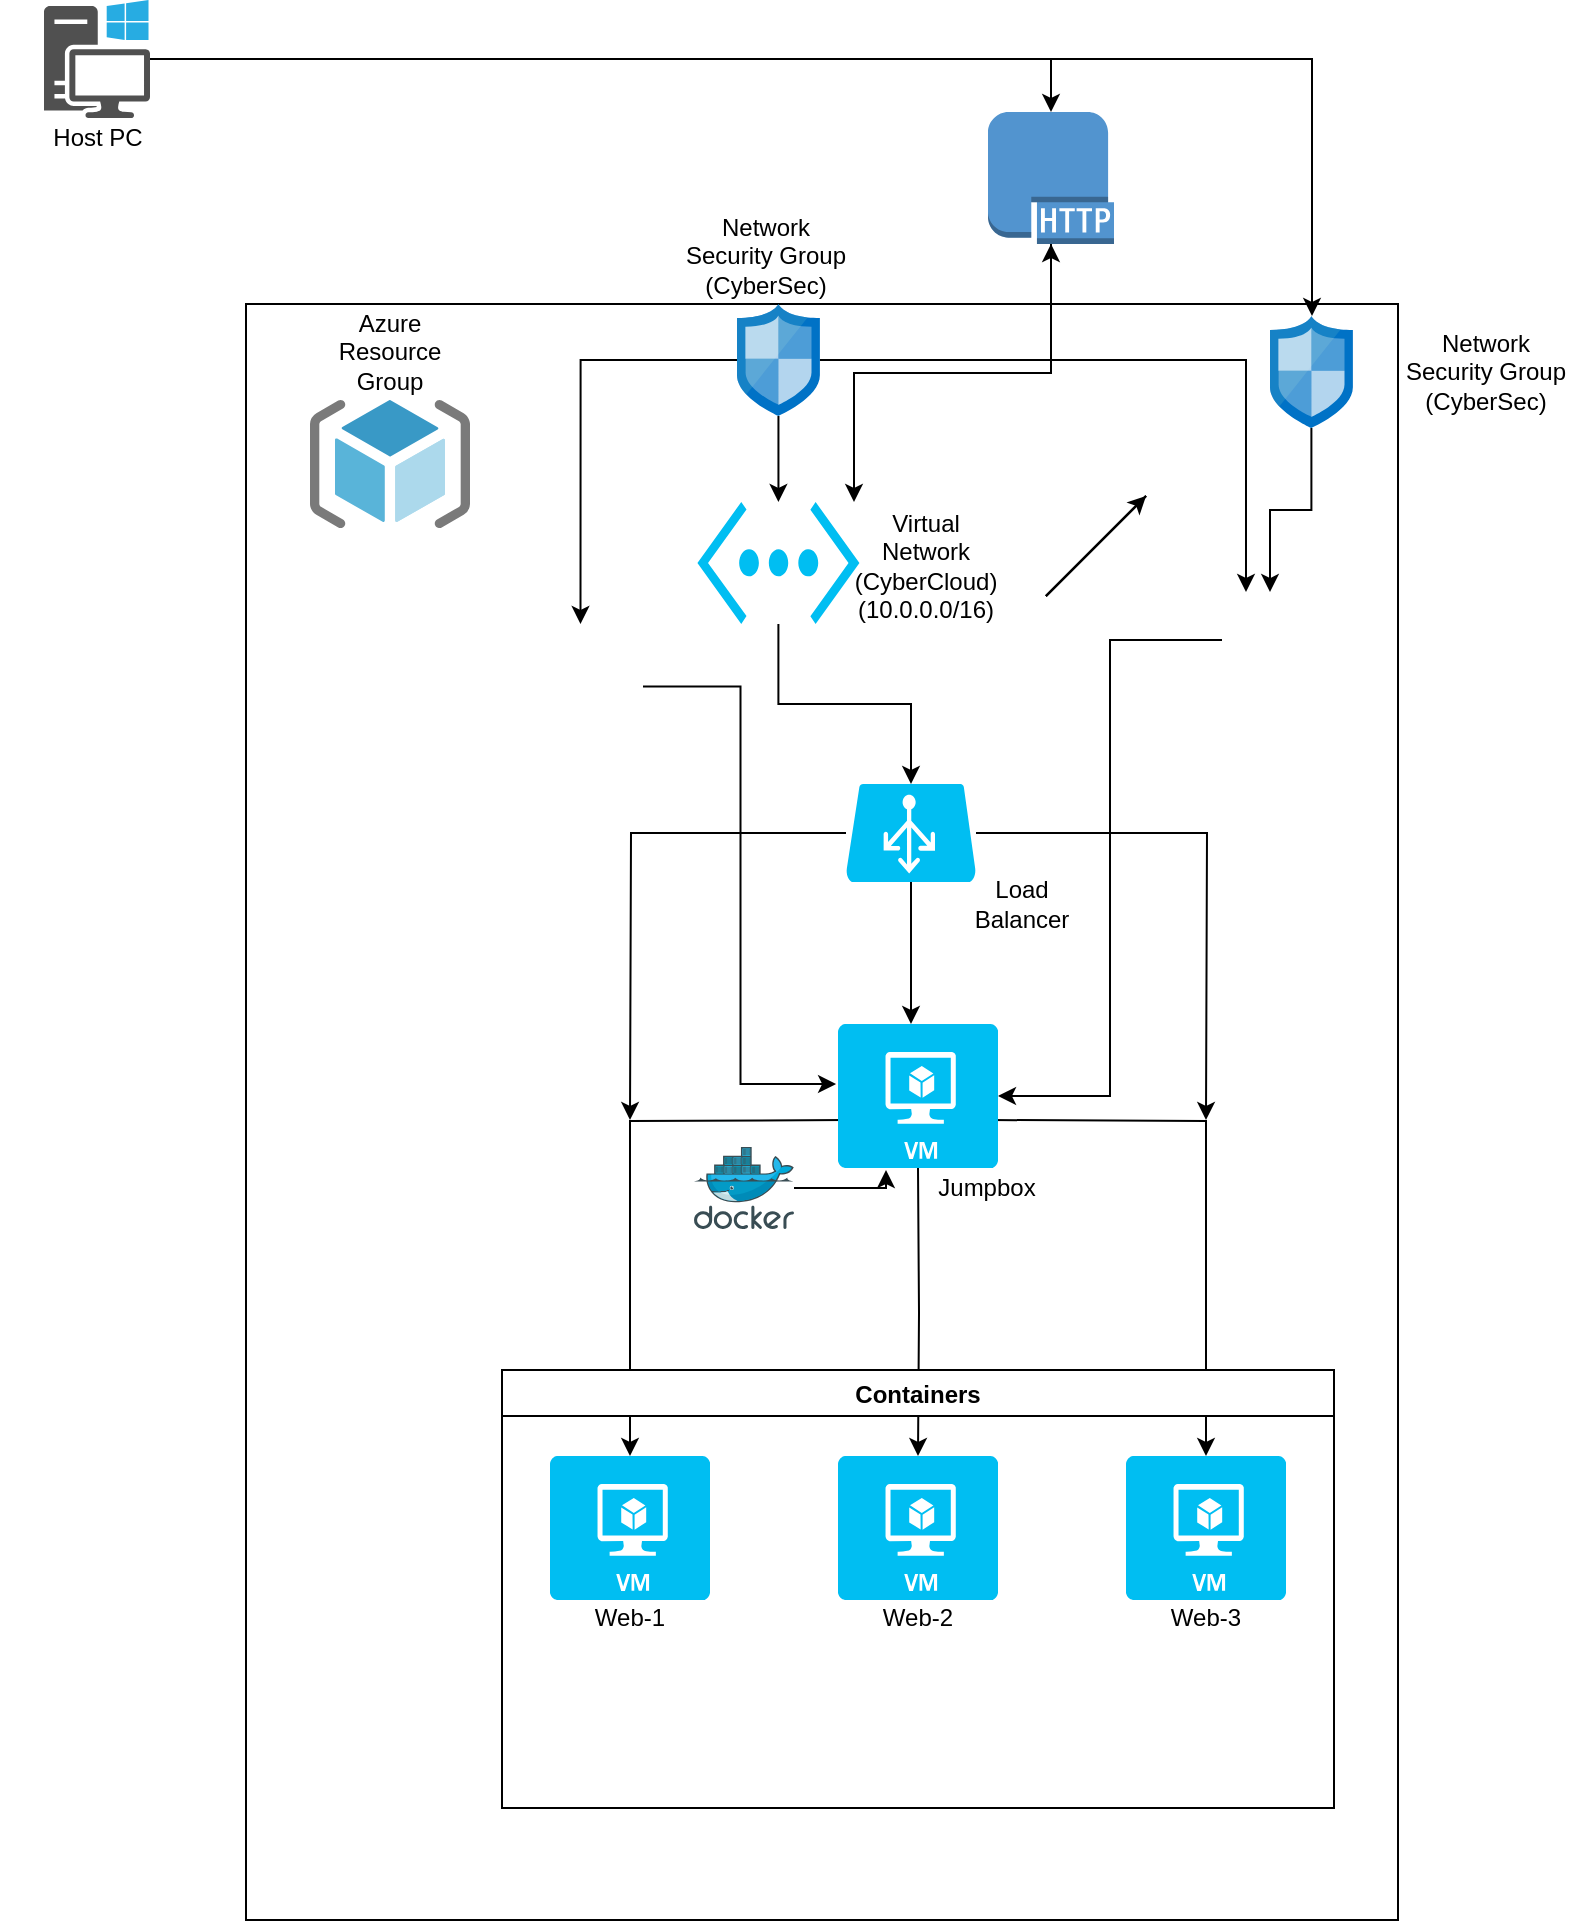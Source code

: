 <mxfile version="13.10.9" type="device"><diagram id="545CrDLjrDSI6QPE0891" name="Page-1"><mxGraphModel dx="1022" dy="475" grid="1" gridSize="8" guides="1" tooltips="1" connect="1" arrows="1" fold="1" page="1" pageScale="1" pageWidth="1169" pageHeight="827" math="0" shadow="0"><root><mxCell id="0"/><mxCell id="1" parent="0"/><mxCell id="cgb66FdiS_aZeUC10XmO-4" value="" style="rounded=0;whiteSpace=wrap;html=1;direction=south;" vertex="1" parent="1"><mxGeometry x="264" y="160" width="576" height="808" as="geometry"/></mxCell><mxCell id="rnnLtWGiB93Flig-kWFa-1" value="" style="aspect=fixed;html=1;points=[];align=center;image;fontSize=12;image=img/lib/mscae/ResourceGroup.svg;" parent="1" vertex="1"><mxGeometry x="296" y="208" width="80" height="64" as="geometry"/></mxCell><mxCell id="kKctXjqiN9OVKtp4Io21-22" style="edgeStyle=orthogonalEdgeStyle;rounded=0;orthogonalLoop=1;jettySize=auto;html=1;entryX=0.5;entryY=0;entryDx=0;entryDy=0;entryPerimeter=0;" parent="1" source="rnnLtWGiB93Flig-kWFa-2" target="kKctXjqiN9OVKtp4Io21-21" edge="1"><mxGeometry relative="1" as="geometry"/></mxCell><mxCell id="rnnLtWGiB93Flig-kWFa-2" value="" style="verticalLabelPosition=bottom;html=1;verticalAlign=top;align=center;strokeColor=none;fillColor=#00BEF2;shape=mxgraph.azure.virtual_network;pointerEvents=1;" parent="1" vertex="1"><mxGeometry x="489.72" y="259" width="81" height="61" as="geometry"/></mxCell><mxCell id="kKctXjqiN9OVKtp4Io21-13" style="edgeStyle=orthogonalEdgeStyle;rounded=0;orthogonalLoop=1;jettySize=auto;html=1;entryX=0.5;entryY=0;entryDx=0;entryDy=0;entryPerimeter=0;" parent="1" target="rnnLtWGiB93Flig-kWFa-5" edge="1"><mxGeometry relative="1" as="geometry"><mxPoint x="636" y="568" as="sourcePoint"/></mxGeometry></mxCell><mxCell id="kKctXjqiN9OVKtp4Io21-14" style="edgeStyle=orthogonalEdgeStyle;rounded=0;orthogonalLoop=1;jettySize=auto;html=1;entryX=0.5;entryY=0;entryDx=0;entryDy=0;entryPerimeter=0;" parent="1" target="rnnLtWGiB93Flig-kWFa-8" edge="1"><mxGeometry relative="1" as="geometry"><mxPoint x="600" y="592" as="sourcePoint"/></mxGeometry></mxCell><mxCell id="kKctXjqiN9OVKtp4Io21-15" style="edgeStyle=orthogonalEdgeStyle;rounded=0;orthogonalLoop=1;jettySize=auto;html=1;entryX=0.5;entryY=0;entryDx=0;entryDy=0;entryPerimeter=0;" parent="1" target="rnnLtWGiB93Flig-kWFa-7" edge="1"><mxGeometry relative="1" as="geometry"><mxPoint x="564" y="568" as="sourcePoint"/></mxGeometry></mxCell><mxCell id="rnnLtWGiB93Flig-kWFa-5" value="" style="verticalLabelPosition=bottom;html=1;verticalAlign=top;align=center;strokeColor=none;fillColor=#00BEF2;shape=mxgraph.azure.virtual_machine;" parent="1" vertex="1"><mxGeometry x="704" y="736" width="80" height="72" as="geometry"/></mxCell><mxCell id="rnnLtWGiB93Flig-kWFa-6" value="" style="verticalLabelPosition=bottom;html=1;verticalAlign=top;align=center;strokeColor=none;fillColor=#00BEF2;shape=mxgraph.azure.virtual_machine;" parent="1" vertex="1"><mxGeometry x="560" y="520" width="80" height="72" as="geometry"/></mxCell><mxCell id="rnnLtWGiB93Flig-kWFa-7" value="" style="verticalLabelPosition=bottom;html=1;verticalAlign=top;align=center;strokeColor=none;fillColor=#00BEF2;shape=mxgraph.azure.virtual_machine;" parent="1" vertex="1"><mxGeometry x="416" y="736" width="80" height="72" as="geometry"/></mxCell><mxCell id="rnnLtWGiB93Flig-kWFa-8" value="" style="verticalLabelPosition=bottom;html=1;verticalAlign=top;align=center;strokeColor=none;fillColor=#00BEF2;shape=mxgraph.azure.virtual_machine;" parent="1" vertex="1"><mxGeometry x="560" y="736" width="80" height="72" as="geometry"/></mxCell><mxCell id="rnnLtWGiB93Flig-kWFa-10" value="Containers" style="swimlane;" parent="1" vertex="1"><mxGeometry x="392" y="693" width="416" height="219" as="geometry"><mxRectangle x="392" y="693" width="96" height="24" as="alternateBounds"/></mxGeometry></mxCell><mxCell id="kKctXjqiN9OVKtp4Io21-45" style="edgeStyle=orthogonalEdgeStyle;rounded=0;orthogonalLoop=1;jettySize=auto;html=1;entryX=0;entryY=0;entryDx=0;entryDy=0;" parent="1" source="kKctXjqiN9OVKtp4Io21-1" target="kKctXjqiN9OVKtp4Io21-12" edge="1"><mxGeometry relative="1" as="geometry"/></mxCell><mxCell id="kKctXjqiN9OVKtp4Io21-1" value="" style="outlineConnect=0;dashed=0;verticalLabelPosition=bottom;verticalAlign=top;align=center;html=1;shape=mxgraph.aws3.http_protocol;fillColor=#5294CF;gradientColor=none;" parent="1" vertex="1"><mxGeometry x="635" y="64" width="63" height="66" as="geometry"/></mxCell><mxCell id="kKctXjqiN9OVKtp4Io21-35" style="edgeStyle=orthogonalEdgeStyle;rounded=0;orthogonalLoop=1;jettySize=auto;html=1;entryX=-0.012;entryY=0.417;entryDx=0;entryDy=0;entryPerimeter=0;" parent="1" source="kKctXjqiN9OVKtp4Io21-2" target="rnnLtWGiB93Flig-kWFa-6" edge="1"><mxGeometry relative="1" as="geometry"/></mxCell><mxCell id="kKctXjqiN9OVKtp4Io21-2" value="" style="shape=image;html=1;verticalAlign=top;verticalLabelPosition=bottom;labelBackgroundColor=#ffffff;imageAspect=0;aspect=fixed;image=https://cdn2.iconfinder.com/data/icons/stilllife/48x48/filesystems/gnome-fs-ssh.png" parent="1" vertex="1"><mxGeometry x="400" y="320" width="62.5" height="62.5" as="geometry"/></mxCell><mxCell id="kKctXjqiN9OVKtp4Io21-4" value="Jumpbox" style="text;html=1;strokeColor=none;fillColor=none;align=center;verticalAlign=middle;whiteSpace=wrap;rounded=0;" parent="1" vertex="1"><mxGeometry x="600" y="592" width="69" height="20" as="geometry"/></mxCell><mxCell id="kKctXjqiN9OVKtp4Io21-5" value="Web-1" style="text;html=1;strokeColor=none;fillColor=none;align=center;verticalAlign=middle;whiteSpace=wrap;rounded=0;" parent="1" vertex="1"><mxGeometry x="416" y="807" width="80" height="20" as="geometry"/></mxCell><mxCell id="kKctXjqiN9OVKtp4Io21-6" value="Web-2" style="text;html=1;strokeColor=none;fillColor=none;align=center;verticalAlign=middle;whiteSpace=wrap;rounded=0;" parent="1" vertex="1"><mxGeometry x="560" y="807" width="80" height="20" as="geometry"/></mxCell><mxCell id="kKctXjqiN9OVKtp4Io21-7" value="Web-3" style="text;html=1;strokeColor=none;fillColor=none;align=center;verticalAlign=middle;whiteSpace=wrap;rounded=0;" parent="1" vertex="1"><mxGeometry x="704" y="807" width="80" height="20" as="geometry"/></mxCell><mxCell id="kKctXjqiN9OVKtp4Io21-9" value="Azure Resource Group&lt;br&gt;" style="text;html=1;strokeColor=none;fillColor=none;align=center;verticalAlign=middle;whiteSpace=wrap;rounded=0;" parent="1" vertex="1"><mxGeometry x="296" y="166" width="80" height="36" as="geometry"/></mxCell><mxCell id="kKctXjqiN9OVKtp4Io21-12" value="Virtual Network&lt;br&gt;(CyberCloud)&lt;br&gt;(10.0.0.0/16)" style="text;html=1;strokeColor=none;fillColor=none;align=center;verticalAlign=middle;whiteSpace=wrap;rounded=0;" parent="1" vertex="1"><mxGeometry x="568" y="259" width="72" height="64" as="geometry"/></mxCell><mxCell id="kKctXjqiN9OVKtp4Io21-16" value="Load Balancer" style="text;html=1;strokeColor=none;fillColor=none;align=center;verticalAlign=middle;whiteSpace=wrap;rounded=0;" parent="1" vertex="1"><mxGeometry x="616" y="440" width="72" height="40" as="geometry"/></mxCell><mxCell id="kKctXjqiN9OVKtp4Io21-20" style="edgeStyle=orthogonalEdgeStyle;rounded=0;orthogonalLoop=1;jettySize=auto;html=1;entryX=0.5;entryY=0;entryDx=0;entryDy=0;entryPerimeter=0;" parent="1" source="kKctXjqiN9OVKtp4Io21-17" target="rnnLtWGiB93Flig-kWFa-2" edge="1"><mxGeometry relative="1" as="geometry"/></mxCell><mxCell id="kKctXjqiN9OVKtp4Io21-33" style="edgeStyle=orthogonalEdgeStyle;rounded=0;orthogonalLoop=1;jettySize=auto;html=1;entryX=0.5;entryY=0;entryDx=0;entryDy=0;" parent="1" source="kKctXjqiN9OVKtp4Io21-17" target="kKctXjqiN9OVKtp4Io21-2" edge="1"><mxGeometry relative="1" as="geometry"/></mxCell><mxCell id="kKctXjqiN9OVKtp4Io21-46" style="edgeStyle=orthogonalEdgeStyle;rounded=0;orthogonalLoop=1;jettySize=auto;html=1;entryX=0.5;entryY=1;entryDx=0;entryDy=0;entryPerimeter=0;" parent="1" source="kKctXjqiN9OVKtp4Io21-17" target="kKctXjqiN9OVKtp4Io21-1" edge="1"><mxGeometry relative="1" as="geometry"/></mxCell><mxCell id="kKctXjqiN9OVKtp4Io21-47" style="edgeStyle=orthogonalEdgeStyle;rounded=0;orthogonalLoop=1;jettySize=auto;html=1;entryX=0.25;entryY=0;entryDx=0;entryDy=0;" parent="1" source="kKctXjqiN9OVKtp4Io21-17" target="kKctXjqiN9OVKtp4Io21-28" edge="1"><mxGeometry relative="1" as="geometry"/></mxCell><mxCell id="kKctXjqiN9OVKtp4Io21-17" value="" style="aspect=fixed;html=1;points=[];align=center;image;fontSize=12;image=img/lib/mscae/Network_Security_Groups_Classic.svg;" parent="1" vertex="1"><mxGeometry x="509.5" y="160" width="41.44" height="56" as="geometry"/></mxCell><mxCell id="kKctXjqiN9OVKtp4Io21-19" value="Network Security Group&lt;br&gt;(CyberSec)" style="text;html=1;strokeColor=none;fillColor=none;align=center;verticalAlign=middle;whiteSpace=wrap;rounded=0;" parent="1" vertex="1"><mxGeometry x="480" y="112" width="88" height="48" as="geometry"/></mxCell><mxCell id="kKctXjqiN9OVKtp4Io21-25" style="edgeStyle=orthogonalEdgeStyle;rounded=0;orthogonalLoop=1;jettySize=auto;html=1;" parent="1" source="kKctXjqiN9OVKtp4Io21-21" edge="1"><mxGeometry relative="1" as="geometry"><mxPoint x="596.5" y="520" as="targetPoint"/></mxGeometry></mxCell><mxCell id="kKctXjqiN9OVKtp4Io21-26" style="edgeStyle=orthogonalEdgeStyle;rounded=0;orthogonalLoop=1;jettySize=auto;html=1;" parent="1" source="kKctXjqiN9OVKtp4Io21-21" edge="1"><mxGeometry relative="1" as="geometry"><mxPoint x="456" y="568" as="targetPoint"/></mxGeometry></mxCell><mxCell id="kKctXjqiN9OVKtp4Io21-27" style="edgeStyle=orthogonalEdgeStyle;rounded=0;orthogonalLoop=1;jettySize=auto;html=1;" parent="1" source="kKctXjqiN9OVKtp4Io21-21" edge="1"><mxGeometry relative="1" as="geometry"><mxPoint x="744" y="568" as="targetPoint"/></mxGeometry></mxCell><mxCell id="kKctXjqiN9OVKtp4Io21-21" value="" style="verticalLabelPosition=bottom;html=1;verticalAlign=top;align=center;strokeColor=none;fillColor=#00BEF2;shape=mxgraph.azure.azure_load_balancer;" parent="1" vertex="1"><mxGeometry x="564" y="400" width="65" height="49" as="geometry"/></mxCell><mxCell id="kKctXjqiN9OVKtp4Io21-38" style="edgeStyle=orthogonalEdgeStyle;rounded=0;orthogonalLoop=1;jettySize=auto;html=1;entryX=1;entryY=0.5;entryDx=0;entryDy=0;entryPerimeter=0;" parent="1" source="kKctXjqiN9OVKtp4Io21-28" target="rnnLtWGiB93Flig-kWFa-6" edge="1"><mxGeometry relative="1" as="geometry"/></mxCell><mxCell id="kKctXjqiN9OVKtp4Io21-28" value="" style="shape=image;html=1;verticalAlign=top;verticalLabelPosition=bottom;labelBackgroundColor=#ffffff;imageAspect=0;aspect=fixed;image=https://cdn2.iconfinder.com/data/icons/stilllife/48x48/filesystems/gnome-fs-ssh.png" parent="1" vertex="1"><mxGeometry x="752" y="304" width="48" height="48" as="geometry"/></mxCell><mxCell id="kKctXjqiN9OVKtp4Io21-37" style="edgeStyle=orthogonalEdgeStyle;rounded=0;orthogonalLoop=1;jettySize=auto;html=1;" parent="1" source="cgb66FdiS_aZeUC10XmO-11" target="kKctXjqiN9OVKtp4Io21-28" edge="1"><mxGeometry relative="1" as="geometry"/></mxCell><mxCell id="kKctXjqiN9OVKtp4Io21-40" style="edgeStyle=orthogonalEdgeStyle;rounded=0;orthogonalLoop=1;jettySize=auto;html=1;entryX=0.5;entryY=0;entryDx=0;entryDy=0;entryPerimeter=0;" parent="1" source="kKctXjqiN9OVKtp4Io21-36" target="kKctXjqiN9OVKtp4Io21-1" edge="1"><mxGeometry relative="1" as="geometry"/></mxCell><mxCell id="kKctXjqiN9OVKtp4Io21-36" value="" style="pointerEvents=1;shadow=0;dashed=0;html=1;strokeColor=none;fillColor=#505050;labelPosition=center;verticalLabelPosition=bottom;verticalAlign=top;outlineConnect=0;align=center;shape=mxgraph.office.devices.workstation_pc;" parent="1" vertex="1"><mxGeometry x="163" y="8" width="53" height="59" as="geometry"/></mxCell><mxCell id="kKctXjqiN9OVKtp4Io21-39" value="Host PC" style="text;html=1;strokeColor=none;fillColor=none;align=center;verticalAlign=middle;whiteSpace=wrap;rounded=0;" parent="1" vertex="1"><mxGeometry x="141.5" y="67" width="96" height="20" as="geometry"/></mxCell><mxCell id="kKctXjqiN9OVKtp4Io21-43" style="edgeStyle=orthogonalEdgeStyle;rounded=0;orthogonalLoop=1;jettySize=auto;html=1;" parent="1" source="kKctXjqiN9OVKtp4Io21-42" edge="1"><mxGeometry relative="1" as="geometry"><mxPoint x="584" y="593" as="targetPoint"/><Array as="points"><mxPoint x="584" y="602"/></Array></mxGeometry></mxCell><mxCell id="kKctXjqiN9OVKtp4Io21-42" value="" style="aspect=fixed;html=1;points=[];align=center;image;fontSize=12;image=img/lib/mscae/Docker.svg;" parent="1" vertex="1"><mxGeometry x="488" y="581.5" width="50" height="41" as="geometry"/></mxCell><mxCell id="cgb66FdiS_aZeUC10XmO-5" value="" style="endArrow=classic;html=1;" edge="1" parent="1"><mxGeometry width="50" height="50" relative="1" as="geometry"><mxPoint x="664" y="306" as="sourcePoint"/><mxPoint x="714" y="256" as="targetPoint"/></mxGeometry></mxCell><mxCell id="cgb66FdiS_aZeUC10XmO-6" value="" style="endArrow=none;html=1;" edge="1" parent="1"><mxGeometry width="50" height="50" relative="1" as="geometry"><mxPoint x="664" y="306" as="sourcePoint"/><mxPoint x="714" y="256" as="targetPoint"/></mxGeometry></mxCell><mxCell id="cgb66FdiS_aZeUC10XmO-7" value="" style="endArrow=none;html=1;" edge="1" parent="1"><mxGeometry width="50" height="50" relative="1" as="geometry"><mxPoint x="664" y="306" as="sourcePoint"/><mxPoint x="714" y="256" as="targetPoint"/></mxGeometry></mxCell><mxCell id="cgb66FdiS_aZeUC10XmO-8" value="" style="endArrow=none;html=1;" edge="1" parent="1"><mxGeometry width="50" height="50" relative="1" as="geometry"><mxPoint x="664" y="306" as="sourcePoint"/><mxPoint x="714" y="256" as="targetPoint"/></mxGeometry></mxCell><mxCell id="cgb66FdiS_aZeUC10XmO-11" value="" style="aspect=fixed;html=1;points=[];align=center;image;fontSize=12;image=img/lib/mscae/Network_Security_Groups_Classic.svg;" vertex="1" parent="1"><mxGeometry x="776" y="166" width="41.44" height="56" as="geometry"/></mxCell><mxCell id="cgb66FdiS_aZeUC10XmO-12" style="edgeStyle=orthogonalEdgeStyle;rounded=0;orthogonalLoop=1;jettySize=auto;html=1;" edge="1" parent="1" source="kKctXjqiN9OVKtp4Io21-36" target="cgb66FdiS_aZeUC10XmO-11"><mxGeometry relative="1" as="geometry"><mxPoint x="216" y="37.5" as="sourcePoint"/><mxPoint x="776" y="304" as="targetPoint"/><Array as="points"><mxPoint x="797" y="38"/></Array></mxGeometry></mxCell><mxCell id="cgb66FdiS_aZeUC10XmO-13" value="Network Security Group&lt;br&gt;(CyberSec)" style="text;html=1;strokeColor=none;fillColor=none;align=center;verticalAlign=middle;whiteSpace=wrap;rounded=0;" vertex="1" parent="1"><mxGeometry x="840" y="170" width="88" height="48" as="geometry"/></mxCell></root></mxGraphModel></diagram></mxfile>